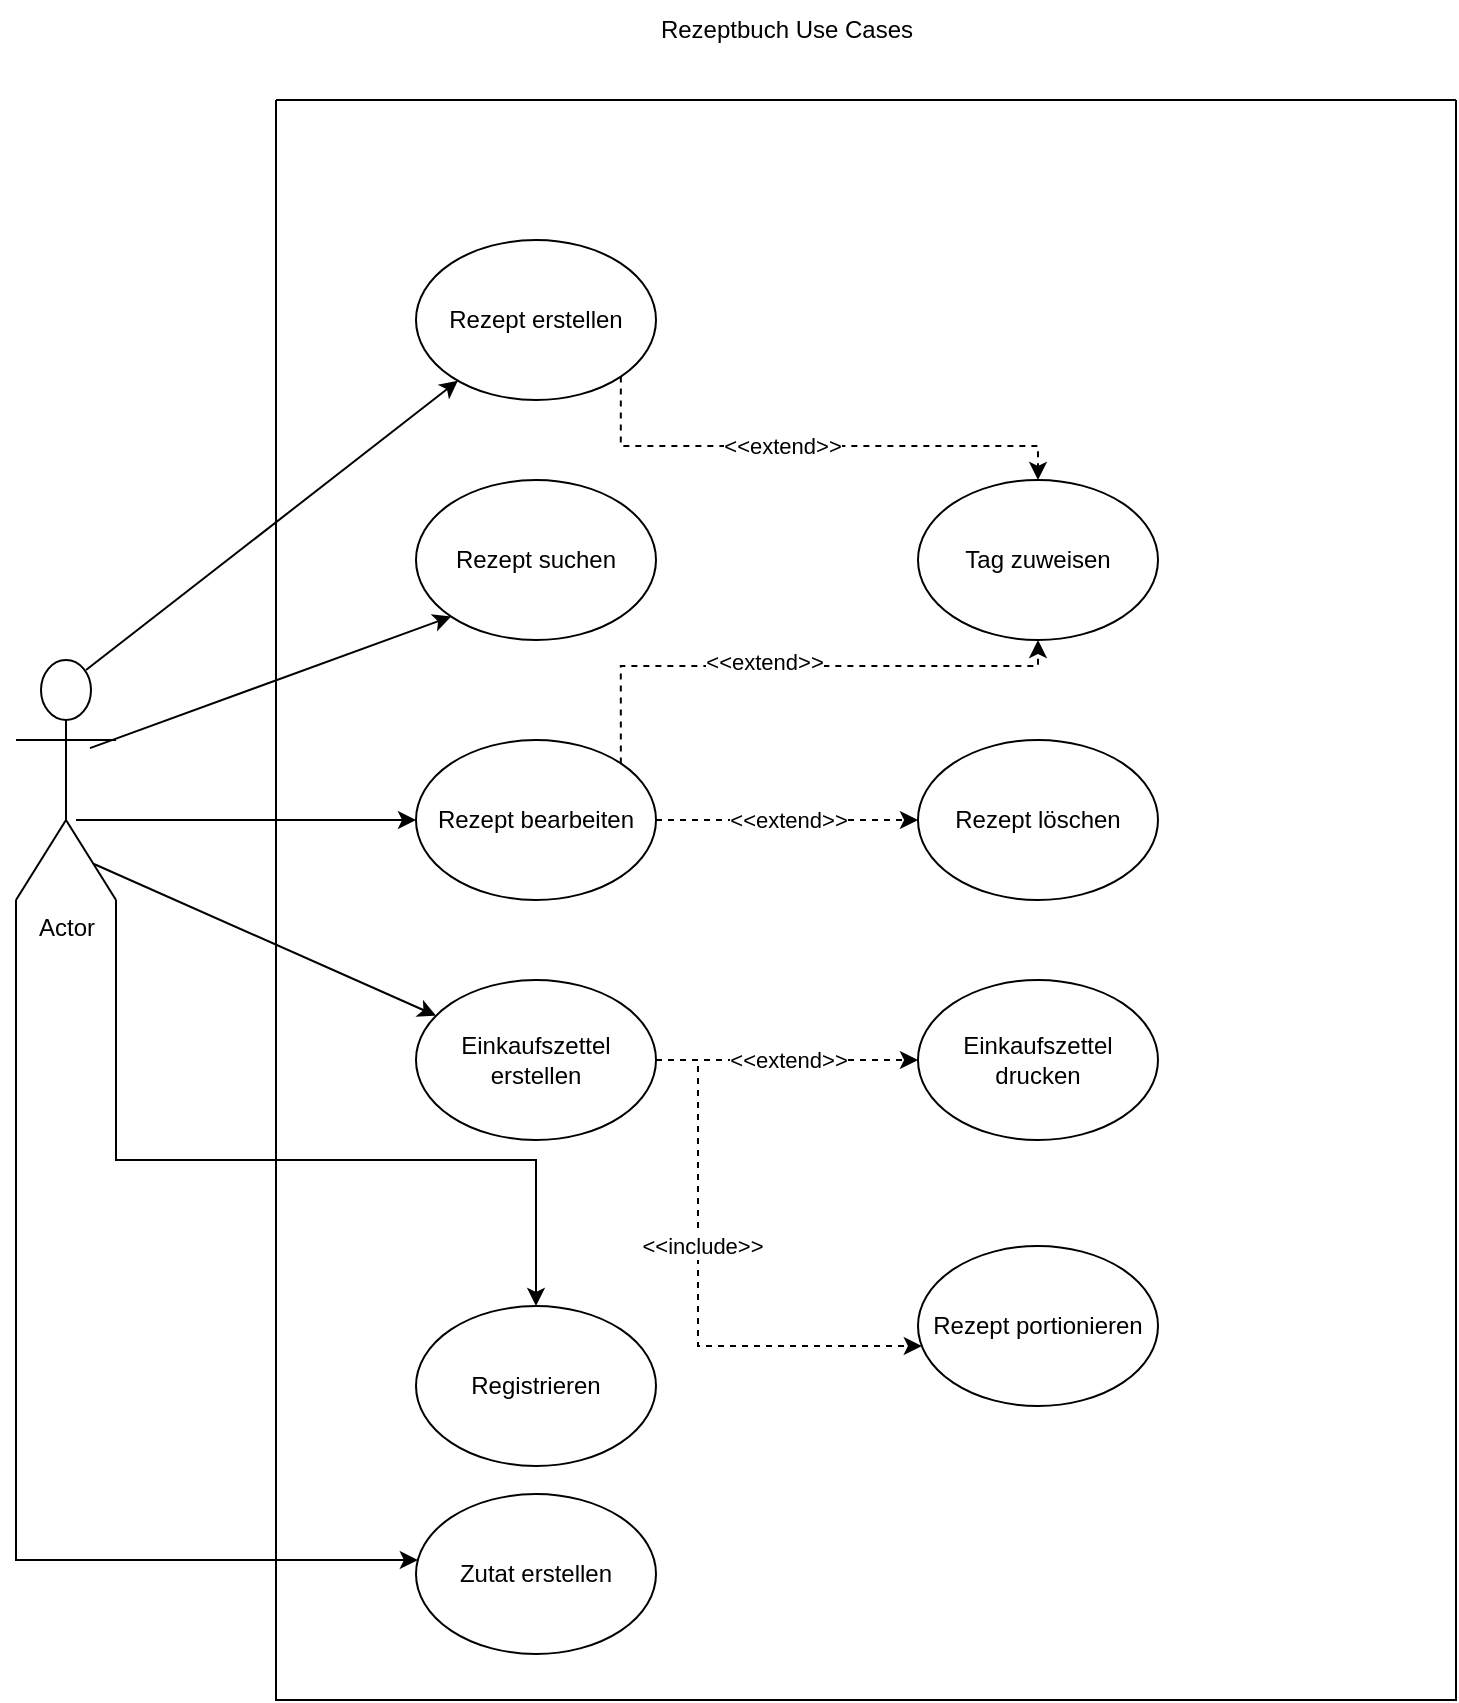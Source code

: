 <mxfile version="26.2.15">
  <diagram name="Seite-1" id="aHdCvI0XOOjqAd29B1zA">
    <mxGraphModel dx="1426" dy="859" grid="1" gridSize="10" guides="1" tooltips="1" connect="1" arrows="1" fold="1" page="1" pageScale="1" pageWidth="1169" pageHeight="1654" math="0" shadow="0">
      <root>
        <mxCell id="0" />
        <mxCell id="1" parent="0" />
        <mxCell id="rHGrNkv-_jZuWPZ_JJgO-36" style="edgeStyle=orthogonalEdgeStyle;rounded=0;orthogonalLoop=1;jettySize=auto;html=1;exitX=1;exitY=1;exitDx=0;exitDy=0;exitPerimeter=0;" edge="1" parent="1" source="rHGrNkv-_jZuWPZ_JJgO-1" target="rHGrNkv-_jZuWPZ_JJgO-21">
          <mxGeometry relative="1" as="geometry">
            <Array as="points">
              <mxPoint x="100" y="620" />
              <mxPoint x="310" y="620" />
            </Array>
          </mxGeometry>
        </mxCell>
        <mxCell id="rHGrNkv-_jZuWPZ_JJgO-37" style="edgeStyle=orthogonalEdgeStyle;rounded=0;orthogonalLoop=1;jettySize=auto;html=1;exitX=0;exitY=1;exitDx=0;exitDy=0;exitPerimeter=0;" edge="1" parent="1" source="rHGrNkv-_jZuWPZ_JJgO-1" target="rHGrNkv-_jZuWPZ_JJgO-17">
          <mxGeometry relative="1" as="geometry">
            <Array as="points">
              <mxPoint x="50" y="820" />
            </Array>
          </mxGeometry>
        </mxCell>
        <mxCell id="rHGrNkv-_jZuWPZ_JJgO-1" value="Actor" style="shape=umlActor;verticalLabelPosition=bottom;verticalAlign=top;html=1;" vertex="1" parent="1">
          <mxGeometry x="50" y="370" width="50" height="120" as="geometry" />
        </mxCell>
        <mxCell id="rHGrNkv-_jZuWPZ_JJgO-9" value="" style="swimlane;startSize=0;" vertex="1" parent="1">
          <mxGeometry x="180" y="90" width="590" height="800" as="geometry" />
        </mxCell>
        <mxCell id="rHGrNkv-_jZuWPZ_JJgO-34" style="edgeStyle=orthogonalEdgeStyle;rounded=0;orthogonalLoop=1;jettySize=auto;html=1;exitX=1;exitY=1;exitDx=0;exitDy=0;dashed=1;" edge="1" parent="rHGrNkv-_jZuWPZ_JJgO-9" source="rHGrNkv-_jZuWPZ_JJgO-12" target="rHGrNkv-_jZuWPZ_JJgO-19">
          <mxGeometry relative="1" as="geometry">
            <Array as="points">
              <mxPoint x="172" y="173" />
              <mxPoint x="381" y="173" />
            </Array>
          </mxGeometry>
        </mxCell>
        <mxCell id="rHGrNkv-_jZuWPZ_JJgO-35" value="&amp;lt;&amp;lt;extend&amp;gt;&amp;gt;" style="edgeLabel;html=1;align=center;verticalAlign=middle;resizable=0;points=[];" vertex="1" connectable="0" parent="rHGrNkv-_jZuWPZ_JJgO-34">
          <mxGeometry x="-0.114" relative="1" as="geometry">
            <mxPoint as="offset" />
          </mxGeometry>
        </mxCell>
        <mxCell id="rHGrNkv-_jZuWPZ_JJgO-12" value="Rezept erstellen" style="ellipse;whiteSpace=wrap;html=1;" vertex="1" parent="rHGrNkv-_jZuWPZ_JJgO-9">
          <mxGeometry x="70" y="70" width="120" height="80" as="geometry" />
        </mxCell>
        <mxCell id="rHGrNkv-_jZuWPZ_JJgO-13" value="Rezept suchen" style="ellipse;whiteSpace=wrap;html=1;" vertex="1" parent="rHGrNkv-_jZuWPZ_JJgO-9">
          <mxGeometry x="70" y="190" width="120" height="80" as="geometry" />
        </mxCell>
        <mxCell id="rHGrNkv-_jZuWPZ_JJgO-31" value="&amp;lt;&amp;lt;extend&amp;gt;&amp;gt;" style="edgeStyle=orthogonalEdgeStyle;rounded=0;orthogonalLoop=1;jettySize=auto;html=1;dashed=1;" edge="1" parent="rHGrNkv-_jZuWPZ_JJgO-9" source="rHGrNkv-_jZuWPZ_JJgO-14" target="rHGrNkv-_jZuWPZ_JJgO-18">
          <mxGeometry relative="1" as="geometry" />
        </mxCell>
        <mxCell id="rHGrNkv-_jZuWPZ_JJgO-32" style="edgeStyle=orthogonalEdgeStyle;rounded=0;orthogonalLoop=1;jettySize=auto;html=1;exitX=1;exitY=0;exitDx=0;exitDy=0;dashed=1;" edge="1" parent="rHGrNkv-_jZuWPZ_JJgO-9" source="rHGrNkv-_jZuWPZ_JJgO-14" target="rHGrNkv-_jZuWPZ_JJgO-19">
          <mxGeometry relative="1" as="geometry">
            <Array as="points">
              <mxPoint x="172" y="283" />
              <mxPoint x="381" y="283" />
            </Array>
          </mxGeometry>
        </mxCell>
        <mxCell id="rHGrNkv-_jZuWPZ_JJgO-33" value="&amp;lt;&amp;lt;extend&amp;gt;&amp;gt;" style="edgeLabel;html=1;align=center;verticalAlign=middle;resizable=0;points=[];" vertex="1" connectable="0" parent="rHGrNkv-_jZuWPZ_JJgO-32">
          <mxGeometry x="-0.11" y="2" relative="1" as="geometry">
            <mxPoint as="offset" />
          </mxGeometry>
        </mxCell>
        <mxCell id="rHGrNkv-_jZuWPZ_JJgO-14" value="Rezept bearbeiten" style="ellipse;whiteSpace=wrap;html=1;" vertex="1" parent="rHGrNkv-_jZuWPZ_JJgO-9">
          <mxGeometry x="70" y="320" width="120" height="80" as="geometry" />
        </mxCell>
        <mxCell id="rHGrNkv-_jZuWPZ_JJgO-28" style="edgeStyle=orthogonalEdgeStyle;rounded=0;orthogonalLoop=1;jettySize=auto;html=1;dashed=1;" edge="1" parent="rHGrNkv-_jZuWPZ_JJgO-9" source="rHGrNkv-_jZuWPZ_JJgO-15" target="rHGrNkv-_jZuWPZ_JJgO-16">
          <mxGeometry relative="1" as="geometry">
            <Array as="points">
              <mxPoint x="211" y="480" />
              <mxPoint x="211" y="623" />
            </Array>
          </mxGeometry>
        </mxCell>
        <mxCell id="rHGrNkv-_jZuWPZ_JJgO-29" value="&amp;lt;&amp;lt;include&amp;gt;&amp;gt;" style="edgeLabel;html=1;align=center;verticalAlign=middle;resizable=0;points=[];" vertex="1" connectable="0" parent="rHGrNkv-_jZuWPZ_JJgO-28">
          <mxGeometry x="-0.175" y="2" relative="1" as="geometry">
            <mxPoint as="offset" />
          </mxGeometry>
        </mxCell>
        <mxCell id="rHGrNkv-_jZuWPZ_JJgO-30" value="&amp;lt;&amp;lt;extend&amp;gt;&amp;gt;" style="edgeStyle=orthogonalEdgeStyle;rounded=0;orthogonalLoop=1;jettySize=auto;html=1;entryX=0;entryY=0.5;entryDx=0;entryDy=0;dashed=1;" edge="1" parent="rHGrNkv-_jZuWPZ_JJgO-9" source="rHGrNkv-_jZuWPZ_JJgO-15" target="rHGrNkv-_jZuWPZ_JJgO-20">
          <mxGeometry relative="1" as="geometry" />
        </mxCell>
        <mxCell id="rHGrNkv-_jZuWPZ_JJgO-15" value="Einkaufszettel erstellen" style="ellipse;whiteSpace=wrap;html=1;" vertex="1" parent="rHGrNkv-_jZuWPZ_JJgO-9">
          <mxGeometry x="70" y="440" width="120" height="80" as="geometry" />
        </mxCell>
        <mxCell id="rHGrNkv-_jZuWPZ_JJgO-16" value="Rezept portionieren" style="ellipse;whiteSpace=wrap;html=1;" vertex="1" parent="rHGrNkv-_jZuWPZ_JJgO-9">
          <mxGeometry x="321" y="573" width="120" height="80" as="geometry" />
        </mxCell>
        <mxCell id="rHGrNkv-_jZuWPZ_JJgO-17" value="Zutat erstellen" style="ellipse;whiteSpace=wrap;html=1;" vertex="1" parent="rHGrNkv-_jZuWPZ_JJgO-9">
          <mxGeometry x="70" y="697" width="120" height="80" as="geometry" />
        </mxCell>
        <mxCell id="rHGrNkv-_jZuWPZ_JJgO-18" value="Rezept löschen" style="ellipse;whiteSpace=wrap;html=1;" vertex="1" parent="rHGrNkv-_jZuWPZ_JJgO-9">
          <mxGeometry x="321" y="320" width="120" height="80" as="geometry" />
        </mxCell>
        <mxCell id="rHGrNkv-_jZuWPZ_JJgO-19" value="Tag zuweisen" style="ellipse;whiteSpace=wrap;html=1;" vertex="1" parent="rHGrNkv-_jZuWPZ_JJgO-9">
          <mxGeometry x="321" y="190" width="120" height="80" as="geometry" />
        </mxCell>
        <mxCell id="rHGrNkv-_jZuWPZ_JJgO-20" value="Einkaufszettel drucken" style="ellipse;whiteSpace=wrap;html=1;" vertex="1" parent="rHGrNkv-_jZuWPZ_JJgO-9">
          <mxGeometry x="321" y="440" width="120" height="80" as="geometry" />
        </mxCell>
        <mxCell id="rHGrNkv-_jZuWPZ_JJgO-21" value="Registrieren" style="ellipse;whiteSpace=wrap;html=1;" vertex="1" parent="rHGrNkv-_jZuWPZ_JJgO-9">
          <mxGeometry x="70" y="603" width="120" height="80" as="geometry" />
        </mxCell>
        <mxCell id="rHGrNkv-_jZuWPZ_JJgO-10" value="Rezeptbuch Use Cases" style="text;html=1;align=center;verticalAlign=middle;resizable=0;points=[];autosize=1;strokeColor=none;fillColor=none;" vertex="1" parent="1">
          <mxGeometry x="360" y="40" width="150" height="30" as="geometry" />
        </mxCell>
        <mxCell id="rHGrNkv-_jZuWPZ_JJgO-24" value="" style="endArrow=classic;html=1;rounded=0;exitX=0.7;exitY=0.042;exitDx=0;exitDy=0;exitPerimeter=0;" edge="1" parent="1" source="rHGrNkv-_jZuWPZ_JJgO-1" target="rHGrNkv-_jZuWPZ_JJgO-12">
          <mxGeometry width="50" height="50" relative="1" as="geometry">
            <mxPoint x="570" y="410" as="sourcePoint" />
            <mxPoint x="620" y="360" as="targetPoint" />
          </mxGeometry>
        </mxCell>
        <mxCell id="rHGrNkv-_jZuWPZ_JJgO-25" value="" style="endArrow=classic;html=1;rounded=0;entryX=0;entryY=1;entryDx=0;entryDy=0;exitX=0.74;exitY=0.367;exitDx=0;exitDy=0;exitPerimeter=0;" edge="1" parent="1" source="rHGrNkv-_jZuWPZ_JJgO-1" target="rHGrNkv-_jZuWPZ_JJgO-13">
          <mxGeometry width="50" height="50" relative="1" as="geometry">
            <mxPoint x="570" y="410" as="sourcePoint" />
            <mxPoint x="620" y="360" as="targetPoint" />
          </mxGeometry>
        </mxCell>
        <mxCell id="rHGrNkv-_jZuWPZ_JJgO-27" value="" style="endArrow=classic;html=1;rounded=0;exitX=0.78;exitY=0.85;exitDx=0;exitDy=0;exitPerimeter=0;" edge="1" parent="1" source="rHGrNkv-_jZuWPZ_JJgO-1" target="rHGrNkv-_jZuWPZ_JJgO-15">
          <mxGeometry width="50" height="50" relative="1" as="geometry">
            <mxPoint x="550" y="460" as="sourcePoint" />
            <mxPoint x="600" y="410" as="targetPoint" />
          </mxGeometry>
        </mxCell>
        <mxCell id="rHGrNkv-_jZuWPZ_JJgO-26" value="" style="endArrow=classic;html=1;rounded=0;exitX=0.6;exitY=0.667;exitDx=0;exitDy=0;exitPerimeter=0;entryX=0;entryY=0.5;entryDx=0;entryDy=0;" edge="1" parent="1" source="rHGrNkv-_jZuWPZ_JJgO-1" target="rHGrNkv-_jZuWPZ_JJgO-14">
          <mxGeometry width="50" height="50" relative="1" as="geometry">
            <mxPoint x="101" y="465.98" as="sourcePoint" />
            <mxPoint x="306" y="428.02" as="targetPoint" />
          </mxGeometry>
        </mxCell>
      </root>
    </mxGraphModel>
  </diagram>
</mxfile>
